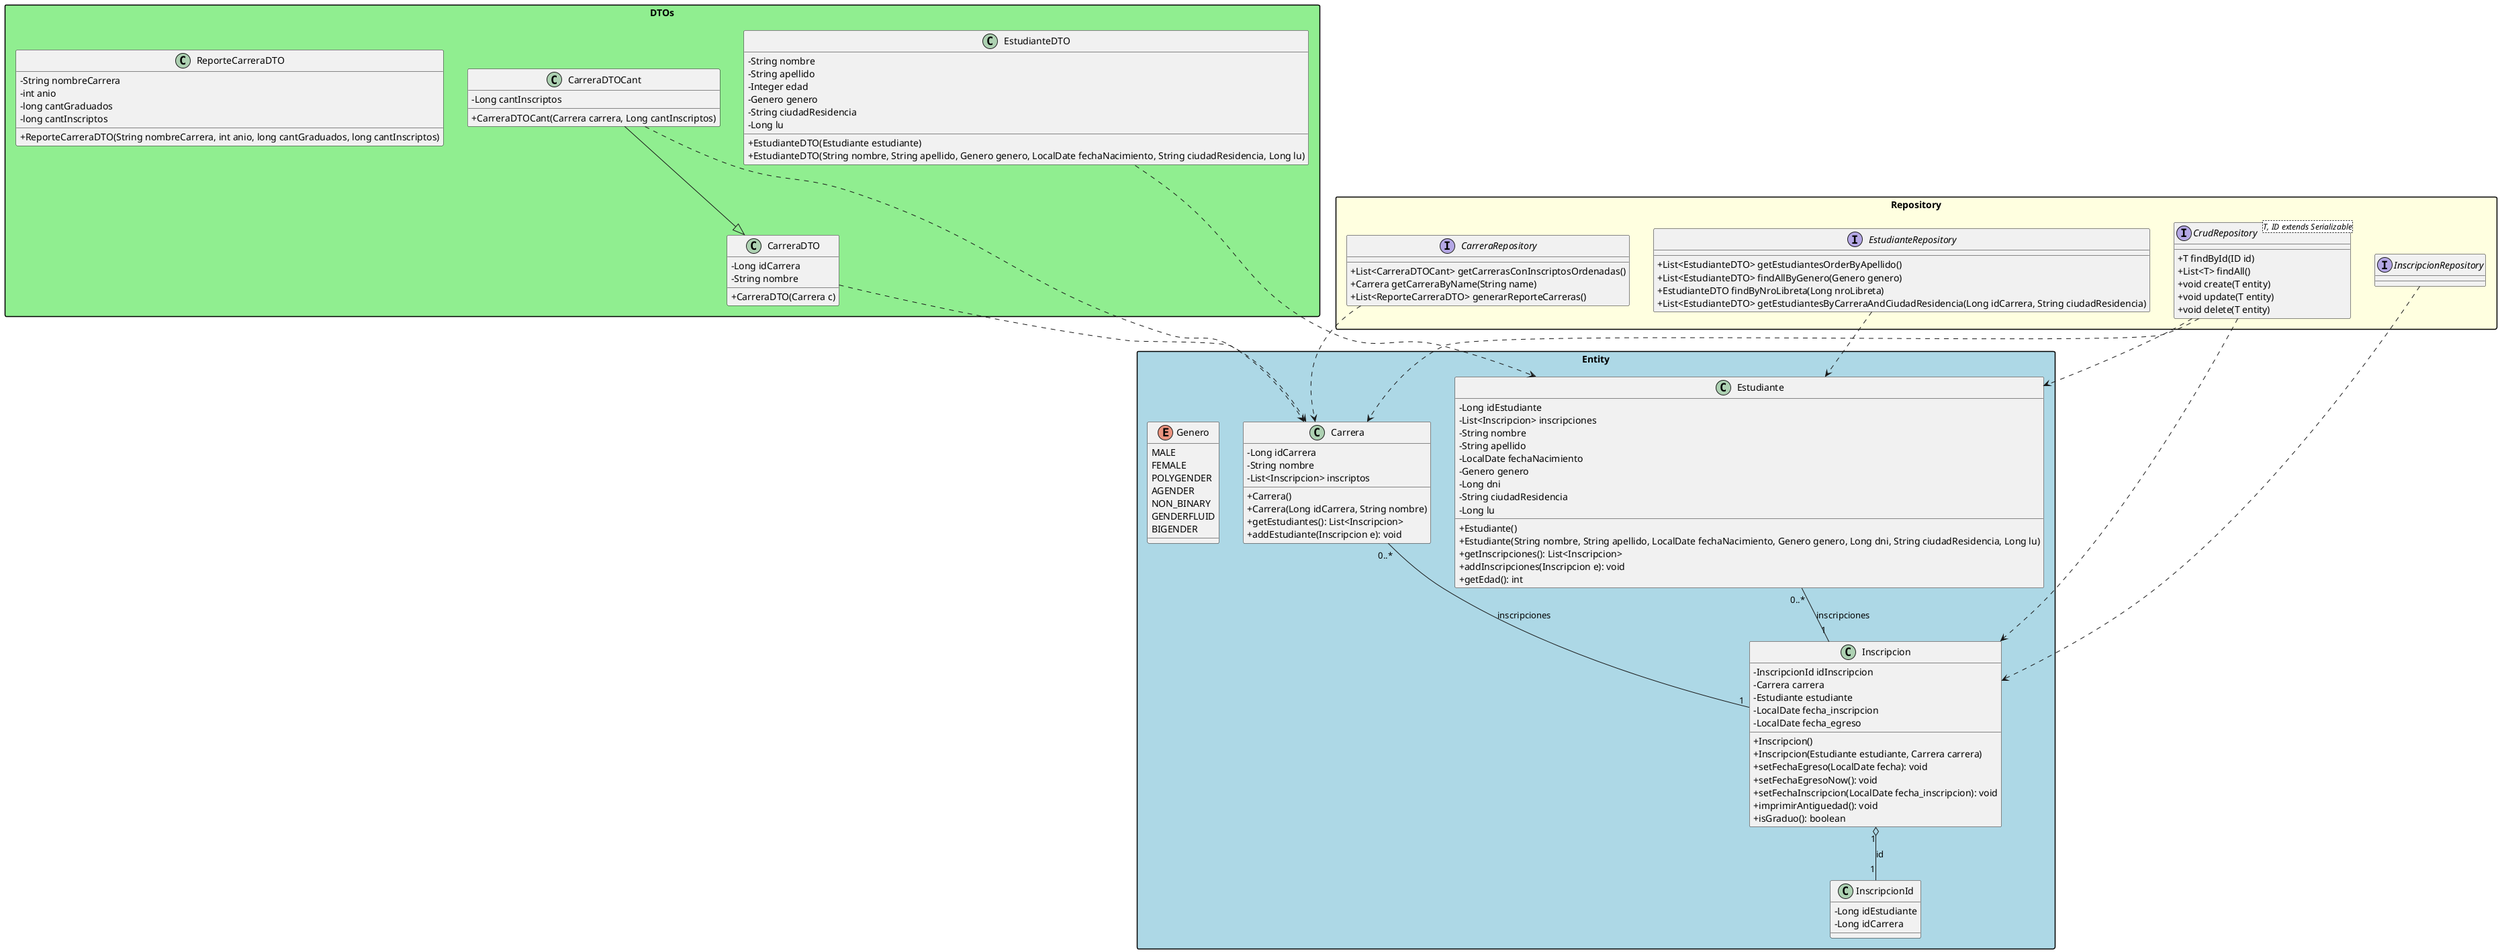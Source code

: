 @startuml integrador2_clases
top to bottom direction
skinparam classAttributeIconSize 0
skinparam packageStyle rect
skinparam shadowing false



' ==== Paquete DTOs ====
package "DTOs" #LightGreen {
    class EstudianteDTO {
        -String nombre
        -String apellido
        -Integer edad
        -Genero genero
        -String ciudadResidencia
        -Long lu
        +EstudianteDTO(Estudiante estudiante)
        +EstudianteDTO(String nombre, String apellido, Genero genero, LocalDate fechaNacimiento, String ciudadResidencia, Long lu)
    }

    class CarreraDTO {
        -Long idCarrera
        -String nombre
        +CarreraDTO(Carrera c)
    }

    class CarreraDTOCant {
        -Long cantInscriptos
        +CarreraDTOCant(Carrera carrera, Long cantInscriptos)
    }

    class ReporteCarreraDTO {
        -String nombreCarrera
        -int anio
        -long cantGraduados
        -long cantInscriptos
        +ReporteCarreraDTO(String nombreCarrera, int anio, long cantGraduados, long cantInscriptos)
    }
}

' herencia DTO
CarreraDTOCant --|> CarreraDTO

' ==== Paquete Entidades ====
package "Entity" #LightBlue {
    class Estudiante {
        -Long idEstudiante
        -List<Inscripcion> inscripciones
        -String nombre
        -String apellido
        -LocalDate fechaNacimiento
        -Genero genero
        -Long dni
        -String ciudadResidencia
        -Long lu
        +Estudiante()
        +Estudiante(String nombre, String apellido, LocalDate fechaNacimiento, Genero genero, Long dni, String ciudadResidencia, Long lu)
        +getInscripciones(): List<Inscripcion>
        +addInscripciones(Inscripcion e): void
        +getEdad(): int
    }

    class Carrera {
        -Long idCarrera
        -String nombre
        -List<Inscripcion> inscriptos
        +Carrera()
        +Carrera(Long idCarrera, String nombre)
        +getEstudiantes(): List<Inscripcion>
        +addEstudiante(Inscripcion e): void
    }

    class Inscripcion {
        -InscripcionId idInscripcion
        -Carrera carrera
        -Estudiante estudiante
        -LocalDate fecha_inscripcion
        -LocalDate fecha_egreso
        +Inscripcion()
        +Inscripcion(Estudiante estudiante, Carrera carrera)
        +setFechaEgreso(LocalDate fecha): void
        +setFechaEgresoNow(): void
        +setFechaInscripcion(LocalDate fecha_inscripcion): void
        +imprimirAntiguedad(): void
        +isGraduo(): boolean
    }

    class InscripcionId {
        -Long idEstudiante
        -Long idCarrera
    }

    enum Genero {
        MALE
        FEMALE
        POLYGENDER
        AGENDER
        NON_BINARY
        GENDERFLUID
        BIGENDER
    }
}

' ==== Paquete Repositorio ====
package "Repository" #LightYellow {
    interface CrudRepository<T, ID extends Serializable> {
        +T findById(ID id)
        +List<T> findAll()
        +void create(T entity)
        +void update(T entity)
        +void delete(T entity)
    }

    interface EstudianteRepository {
        +List<EstudianteDTO> getEstudiantesOrderByApellido()
        +List<EstudianteDTO> findAllByGenero(Genero genero)
        +EstudianteDTO findByNroLibreta(Long nroLibreta)
        +List<EstudianteDTO> getEstudiantesByCarreraAndCiudadResidencia(Long idCarrera, String ciudadResidencia)
    }

    interface CarreraRepository {
        +List<CarreraDTOCant> getCarrerasConInscriptosOrdenadas()
        +Carrera getCarreraByName(String name)
        +List<ReporteCarreraDTO> generarReporteCarreras()
    }

    interface InscripcionRepository {
        ' vacío en el código fuente
    }
}

' ==== Relaciones Entidades ====
Inscripcion "1" o-- "1" InscripcionId : id
Estudiante "0..*" -- "1" Inscripcion : inscripciones
Carrera "0..*" -- "1" Inscripcion : inscripciones

' Dependencias DTOs/repositorios
EstudianteDTO ..> Estudiante
CarreraDTO ..> Carrera
CarreraDTOCant ..> Carrera

EstudianteRepository ..> Estudiante
CarreraRepository ..> Carrera
InscripcionRepository ..> Inscripcion
CrudRepository ..> Estudiante
CrudRepository ..> Carrera
CrudRepository ..> Inscripcion

@enduml